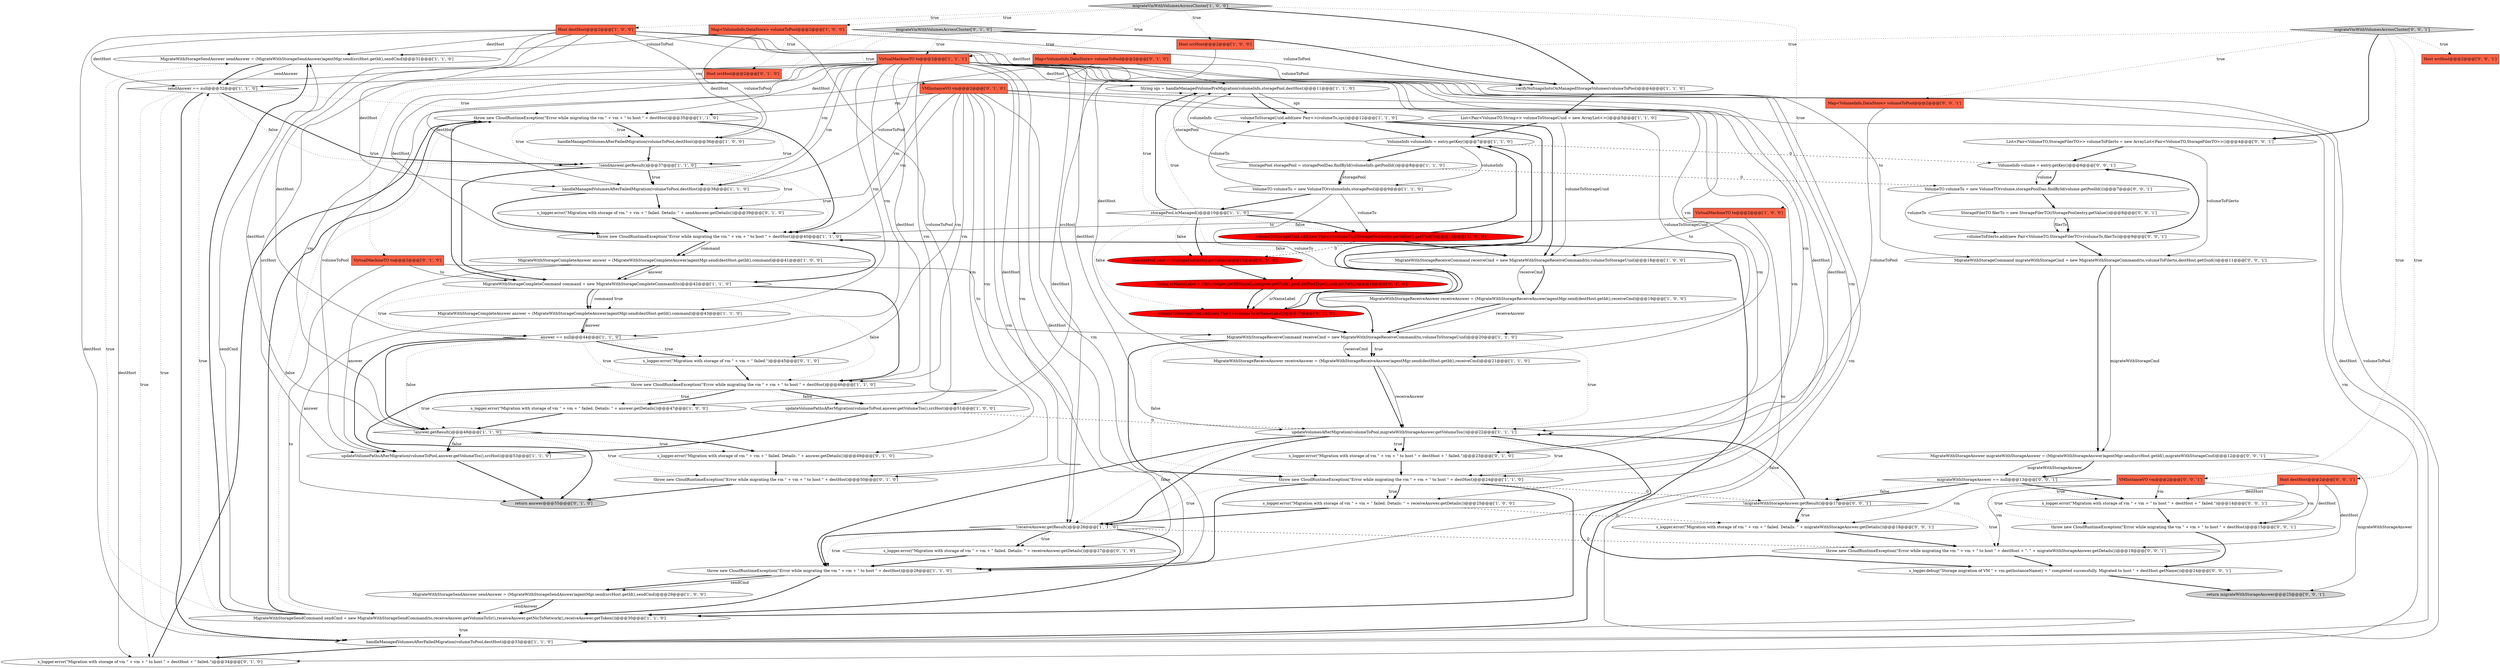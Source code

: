 digraph {
24 [style = filled, label = "MigrateWithStorageSendAnswer sendAnswer = (MigrateWithStorageSendAnswer)agentMgr.send(srcHost.getId(),sendCmd)@@@31@@@['1', '1', '0']", fillcolor = white, shape = ellipse image = "AAA0AAABBB1BBB"];
41 [style = filled, label = "MigrateWithStorageReceiveAnswer receiveAnswer = (MigrateWithStorageReceiveAnswer)agentMgr.send(destHost.getId(),receiveCmd)@@@19@@@['1', '0', '0']", fillcolor = white, shape = ellipse image = "AAA0AAABBB1BBB"];
12 [style = filled, label = "verifyNoSnapshotsOnManagedStorageVolumes(volumeToPool)@@@4@@@['1', '1', '0']", fillcolor = white, shape = ellipse image = "AAA0AAABBB1BBB"];
36 [style = filled, label = "throw new CloudRuntimeException(\"Error while migrating the vm \" + vm + \" to host \" + destHost)@@@35@@@['1', '1', '0']", fillcolor = white, shape = ellipse image = "AAA0AAABBB1BBB"];
69 [style = filled, label = "List<Pair<VolumeTO,StorageFilerTO>> volumeToFilerto = new ArrayList<Pair<VolumeTO,StorageFilerTO>>()@@@4@@@['0', '0', '1']", fillcolor = white, shape = ellipse image = "AAA0AAABBB3BBB"];
19 [style = filled, label = "s_logger.error(\"Migration with storage of vm \" + vm + \" failed. Details: \" + answer.getDetails())@@@47@@@['1', '0', '0']", fillcolor = white, shape = ellipse image = "AAA0AAABBB1BBB"];
27 [style = filled, label = "VirtualMachineTO to@@@2@@@['1', '1', '1']", fillcolor = tomato, shape = box image = "AAA0AAABBB1BBB"];
52 [style = filled, label = "return answer@@@55@@@['0', '1', '0']", fillcolor = lightgray, shape = ellipse image = "AAA0AAABBB2BBB"];
1 [style = filled, label = "VolumeTO volumeTo = new VolumeTO(volumeInfo,storagePool)@@@9@@@['1', '1', '0']", fillcolor = white, shape = ellipse image = "AAA0AAABBB1BBB"];
14 [style = filled, label = "MigrateWithStorageCompleteAnswer answer = (MigrateWithStorageCompleteAnswer)agentMgr.send(destHost.getId(),command)@@@41@@@['1', '0', '0']", fillcolor = white, shape = ellipse image = "AAA0AAABBB1BBB"];
64 [style = filled, label = "VolumeInfo volume = entry.getKey()@@@6@@@['0', '0', '1']", fillcolor = white, shape = ellipse image = "AAA0AAABBB3BBB"];
45 [style = filled, label = "String srNameLabel = CitrixHelper.getSRNameLabel(pool.getUuid(),pool.getPoolType(),pool.getPath())@@@16@@@['0', '1', '0']", fillcolor = red, shape = ellipse image = "AAA1AAABBB2BBB"];
74 [style = filled, label = "StorageFilerTO filerTo = new StorageFilerTO((StoragePool)entry.getValue())@@@8@@@['0', '0', '1']", fillcolor = white, shape = ellipse image = "AAA0AAABBB3BBB"];
78 [style = filled, label = "s_logger.error(\"Migration with storage of vm \" + vm + \" to host \" + destHost + \" failed.\")@@@14@@@['0', '0', '1']", fillcolor = white, shape = ellipse image = "AAA0AAABBB3BBB"];
15 [style = filled, label = "String iqn = handleManagedVolumePreMigration(volumeInfo,storagePool,destHost)@@@11@@@['1', '1', '0']", fillcolor = white, shape = ellipse image = "AAA0AAABBB1BBB"];
50 [style = filled, label = "Map<VolumeInfo,DataStore> volumeToPool@@@2@@@['0', '1', '0']", fillcolor = tomato, shape = box image = "AAA0AAABBB2BBB"];
21 [style = filled, label = "handleManagedVolumesAfterFailedMigration(volumeToPool,destHost)@@@38@@@['1', '1', '0']", fillcolor = white, shape = ellipse image = "AAA0AAABBB1BBB"];
70 [style = filled, label = "!migrateWithStorageAnswer.getResult()@@@17@@@['0', '0', '1']", fillcolor = white, shape = diamond image = "AAA0AAABBB3BBB"];
72 [style = filled, label = "MigrateWithStorageCommand migrateWithStorageCmd = new MigrateWithStorageCommand(to,volumeToFilerto,destHost.getGuid())@@@11@@@['0', '0', '1']", fillcolor = white, shape = ellipse image = "AAA0AAABBB3BBB"];
6 [style = filled, label = "throw new CloudRuntimeException(\"Error while migrating the vm \" + vm + \" to host \" + destHost)@@@24@@@['1', '1', '0']", fillcolor = white, shape = ellipse image = "AAA0AAABBB1BBB"];
33 [style = filled, label = "s_logger.error(\"Migration with storage of vm \" + vm + \" failed. Details: \" + receiveAnswer.getDetails())@@@25@@@['1', '0', '0']", fillcolor = white, shape = ellipse image = "AAA0AAABBB1BBB"];
39 [style = filled, label = "MigrateWithStorageReceiveAnswer receiveAnswer = (MigrateWithStorageReceiveAnswer)agentMgr.send(destHost.getId(),receiveCmd)@@@21@@@['1', '1', '0']", fillcolor = white, shape = ellipse image = "AAA0AAABBB1BBB"];
22 [style = filled, label = "volumeToStorageUuid.add(new Pair<>(volumeTo,iqn))@@@12@@@['1', '1', '0']", fillcolor = white, shape = ellipse image = "AAA0AAABBB1BBB"];
28 [style = filled, label = "throw new CloudRuntimeException(\"Error while migrating the vm \" + vm + \" to host \" + destHost)@@@46@@@['1', '1', '0']", fillcolor = white, shape = ellipse image = "AAA0AAABBB1BBB"];
54 [style = filled, label = "VMInstanceVO vm@@@2@@@['0', '1', '0']", fillcolor = tomato, shape = box image = "AAA0AAABBB2BBB"];
55 [style = filled, label = "StoragePool pool = (StoragePool)entry.getValue()@@@15@@@['0', '1', '0']", fillcolor = red, shape = ellipse image = "AAA1AAABBB2BBB"];
67 [style = filled, label = "VMInstanceVO vm@@@2@@@['0', '0', '1']", fillcolor = tomato, shape = box image = "AAA0AAABBB3BBB"];
16 [style = filled, label = "MigrateWithStorageReceiveCommand receiveCmd = new MigrateWithStorageReceiveCommand(to,volumeToStorageUuid)@@@18@@@['1', '0', '0']", fillcolor = white, shape = ellipse image = "AAA0AAABBB1BBB"];
23 [style = filled, label = "!receiveAnswer.getResult()@@@26@@@['1', '1', '0']", fillcolor = white, shape = diamond image = "AAA0AAABBB1BBB"];
51 [style = filled, label = "s_logger.error(\"Migration with storage of vm \" + vm + \" to host \" + destHost + \" failed.\")@@@23@@@['0', '1', '0']", fillcolor = white, shape = ellipse image = "AAA0AAABBB2BBB"];
47 [style = filled, label = "s_logger.error(\"Migration with storage of vm \" + vm + \" to host \" + destHost + \" failed.\")@@@34@@@['0', '1', '0']", fillcolor = white, shape = ellipse image = "AAA0AAABBB2BBB"];
2 [style = filled, label = "MigrateWithStorageCompleteCommand command = new MigrateWithStorageCompleteCommand(to)@@@42@@@['1', '1', '0']", fillcolor = white, shape = ellipse image = "AAA0AAABBB1BBB"];
35 [style = filled, label = "MigrateWithStorageCompleteAnswer answer = (MigrateWithStorageCompleteAnswer)agentMgr.send(destHost.getId(),command)@@@43@@@['1', '1', '0']", fillcolor = white, shape = ellipse image = "AAA0AAABBB1BBB"];
29 [style = filled, label = "throw new CloudRuntimeException(\"Error while migrating the vm \" + vm + \" to host \" + destHost)@@@28@@@['1', '1', '0']", fillcolor = white, shape = ellipse image = "AAA0AAABBB1BBB"];
58 [style = filled, label = "migrateVmWithVolumesAcrossCluster['0', '1', '0']", fillcolor = lightgray, shape = diamond image = "AAA0AAABBB2BBB"];
68 [style = filled, label = "MigrateWithStorageAnswer migrateWithStorageAnswer = (MigrateWithStorageAnswer)agentMgr.send(srcHost.getId(),migrateWithStorageCmd)@@@12@@@['0', '0', '1']", fillcolor = white, shape = ellipse image = "AAA0AAABBB3BBB"];
7 [style = filled, label = "Map<VolumeInfo,DataStore> volumeToPool@@@2@@@['1', '0', '0']", fillcolor = tomato, shape = box image = "AAA0AAABBB1BBB"];
77 [style = filled, label = "VolumeTO volumeTo = new VolumeTO(volume,storagePoolDao.findById(volume.getPoolId()))@@@7@@@['0', '0', '1']", fillcolor = white, shape = ellipse image = "AAA0AAABBB3BBB"];
9 [style = filled, label = "Host destHost@@@2@@@['1', '0', '0']", fillcolor = tomato, shape = box image = "AAA0AAABBB1BBB"];
43 [style = filled, label = "s_logger.error(\"Migration with storage of vm \" + vm + \" failed. Details: \" + receiveAnswer.getDetails())@@@27@@@['0', '1', '0']", fillcolor = white, shape = ellipse image = "AAA0AAABBB2BBB"];
56 [style = filled, label = "s_logger.error(\"Migration with storage of vm \" + vm + \" failed. Details: \" + answer.getDetails())@@@49@@@['0', '1', '0']", fillcolor = white, shape = ellipse image = "AAA0AAABBB2BBB"];
60 [style = filled, label = "s_logger.debug(\"Storage migration of VM \" + vm.getInstanceName() + \" completed successfully. Migrated to host \" + destHost.getName())@@@24@@@['0', '0', '1']", fillcolor = white, shape = ellipse image = "AAA0AAABBB3BBB"];
75 [style = filled, label = "s_logger.error(\"Migration with storage of vm \" + vm + \" failed. Details: \" + migrateWithStorageAnswer.getDetails())@@@18@@@['0', '0', '1']", fillcolor = white, shape = ellipse image = "AAA0AAABBB3BBB"];
46 [style = filled, label = "volumeToStorageUuid.add(new Pair<>(volumeTo,srNameLabel))@@@17@@@['0', '1', '0']", fillcolor = red, shape = ellipse image = "AAA1AAABBB2BBB"];
71 [style = filled, label = "return migrateWithStorageAnswer@@@25@@@['0', '0', '1']", fillcolor = lightgray, shape = ellipse image = "AAA0AAABBB3BBB"];
4 [style = filled, label = "Host srcHost@@@2@@@['1', '0', '0']", fillcolor = tomato, shape = box image = "AAA0AAABBB1BBB"];
10 [style = filled, label = "volumeToStorageUuid.add(new Pair<>(volumeTo,((StoragePool)entry.getValue()).getUuid()))@@@15@@@['1', '0', '0']", fillcolor = red, shape = ellipse image = "AAA1AAABBB1BBB"];
32 [style = filled, label = "storagePool.isManaged()@@@10@@@['1', '1', '0']", fillcolor = white, shape = diamond image = "AAA0AAABBB1BBB"];
48 [style = filled, label = "s_logger.error(\"Migration with storage of vm \" + vm + \" failed.\")@@@45@@@['0', '1', '0']", fillcolor = white, shape = ellipse image = "AAA0AAABBB2BBB"];
65 [style = filled, label = "Host srcHost@@@2@@@['0', '0', '1']", fillcolor = tomato, shape = box image = "AAA0AAABBB3BBB"];
44 [style = filled, label = "VirtualMachineTO to@@@2@@@['0', '1', '0']", fillcolor = tomato, shape = box image = "AAA0AAABBB2BBB"];
63 [style = filled, label = "throw new CloudRuntimeException(\"Error while migrating the vm \" + vm + \" to host \" + destHost + \". \" + migrateWithStorageAnswer.getDetails())@@@19@@@['0', '0', '1']", fillcolor = white, shape = ellipse image = "AAA0AAABBB3BBB"];
8 [style = filled, label = "updateVolumePathsAfterMigration(volumeToPool,answer.getVolumeTos(),srcHost)@@@53@@@['1', '1', '0']", fillcolor = white, shape = ellipse image = "AAA0AAABBB1BBB"];
26 [style = filled, label = "sendAnswer == null@@@32@@@['1', '1', '0']", fillcolor = white, shape = diamond image = "AAA0AAABBB1BBB"];
40 [style = filled, label = "answer == null@@@44@@@['1', '1', '0']", fillcolor = white, shape = diamond image = "AAA0AAABBB1BBB"];
62 [style = filled, label = "Map<VolumeInfo,DataStore> volumeToPool@@@2@@@['0', '0', '1']", fillcolor = tomato, shape = box image = "AAA0AAABBB3BBB"];
76 [style = filled, label = "migrateVmWithVolumesAcrossCluster['0', '0', '1']", fillcolor = lightgray, shape = diamond image = "AAA0AAABBB3BBB"];
18 [style = filled, label = "StoragePool storagePool = storagePoolDao.findById(volumeInfo.getPoolId())@@@8@@@['1', '1', '0']", fillcolor = white, shape = ellipse image = "AAA0AAABBB1BBB"];
30 [style = filled, label = "MigrateWithStorageReceiveCommand receiveCmd = new MigrateWithStorageReceiveCommand(to,volumeToStorageUuid)@@@20@@@['1', '1', '0']", fillcolor = white, shape = ellipse image = "AAA0AAABBB1BBB"];
5 [style = filled, label = "updateVolumePathsAfterMigration(volumeToPool,answer.getVolumeTos(),srcHost)@@@51@@@['1', '0', '0']", fillcolor = white, shape = ellipse image = "AAA0AAABBB1BBB"];
49 [style = filled, label = "s_logger.error(\"Migration with storage of vm \" + vm + \" failed. Details: \" + sendAnswer.getDetails())@@@39@@@['0', '1', '0']", fillcolor = white, shape = ellipse image = "AAA0AAABBB2BBB"];
25 [style = filled, label = "updateVolumesAfterMigration(volumeToPool,migrateWithStorageAnswer.getVolumeTos())@@@22@@@['1', '1', '1']", fillcolor = white, shape = ellipse image = "AAA0AAABBB1BBB"];
53 [style = filled, label = "Host srcHost@@@2@@@['0', '1', '0']", fillcolor = tomato, shape = box image = "AAA0AAABBB2BBB"];
61 [style = filled, label = "Host destHost@@@2@@@['0', '0', '1']", fillcolor = tomato, shape = box image = "AAA0AAABBB3BBB"];
37 [style = filled, label = "migrateVmWithVolumesAcrossCluster['1', '0', '0']", fillcolor = lightgray, shape = diamond image = "AAA0AAABBB1BBB"];
34 [style = filled, label = "handleManagedVolumesAfterFailedMigration(volumeToPool,destHost)@@@33@@@['1', '1', '0']", fillcolor = white, shape = ellipse image = "AAA0AAABBB1BBB"];
0 [style = filled, label = "List<Pair<VolumeTO,String>> volumeToStorageUuid = new ArrayList<>()@@@5@@@['1', '1', '0']", fillcolor = white, shape = ellipse image = "AAA0AAABBB1BBB"];
3 [style = filled, label = "VolumeInfo volumeInfo = entry.getKey()@@@7@@@['1', '1', '0']", fillcolor = white, shape = ellipse image = "AAA0AAABBB1BBB"];
57 [style = filled, label = "throw new CloudRuntimeException(\"Error while migrating the vm \" + vm + \" to host \" + destHost)@@@50@@@['0', '1', '0']", fillcolor = white, shape = ellipse image = "AAA0AAABBB2BBB"];
59 [style = filled, label = "migrateWithStorageAnswer == null@@@13@@@['0', '0', '1']", fillcolor = white, shape = diamond image = "AAA0AAABBB3BBB"];
11 [style = filled, label = "MigrateWithStorageSendAnswer sendAnswer = (MigrateWithStorageSendAnswer)agentMgr.send(srcHost.getId(),sendCmd)@@@29@@@['1', '0', '0']", fillcolor = white, shape = ellipse image = "AAA0AAABBB1BBB"];
73 [style = filled, label = "throw new CloudRuntimeException(\"Error while migrating the vm \" + vm + \" to host \" + destHost)@@@15@@@['0', '0', '1']", fillcolor = white, shape = ellipse image = "AAA0AAABBB3BBB"];
31 [style = filled, label = "!sendAnswer.getResult()@@@37@@@['1', '1', '0']", fillcolor = white, shape = diamond image = "AAA0AAABBB1BBB"];
66 [style = filled, label = "volumeToFilerto.add(new Pair<VolumeTO,StorageFilerTO>(volumeTo,filerTo))@@@9@@@['0', '0', '1']", fillcolor = white, shape = ellipse image = "AAA0AAABBB3BBB"];
38 [style = filled, label = "MigrateWithStorageSendCommand sendCmd = new MigrateWithStorageSendCommand(to,receiveAnswer.getVolumeToSr(),receiveAnswer.getNicToNetwork(),receiveAnswer.getToken())@@@30@@@['1', '1', '0']", fillcolor = white, shape = ellipse image = "AAA0AAABBB1BBB"];
13 [style = filled, label = "!answer.getResult()@@@48@@@['1', '1', '0']", fillcolor = white, shape = diamond image = "AAA0AAABBB1BBB"];
42 [style = filled, label = "throw new CloudRuntimeException(\"Error while migrating the vm \" + vm + \" to host \" + destHost)@@@40@@@['1', '1', '0']", fillcolor = white, shape = ellipse image = "AAA0AAABBB1BBB"];
17 [style = filled, label = "handleManagedVolumesAfterFailedMigration(volumeToPool,destHost)@@@36@@@['1', '0', '0']", fillcolor = white, shape = ellipse image = "AAA0AAABBB1BBB"];
20 [style = filled, label = "VirtualMachineTO to@@@2@@@['1', '0', '0']", fillcolor = tomato, shape = box image = "AAA0AAABBB1BBB"];
2->35 [style = bold, label=""];
54->51 [style = solid, label="vm"];
21->42 [style = bold, label=""];
27->28 [style = solid, label="destHost"];
26->31 [style = dotted, label="false"];
72->68 [style = solid, label="migrateWithStorageCmd"];
7->17 [style = solid, label="volumeToPool"];
27->39 [style = solid, label="vm"];
38->34 [style = dotted, label="true"];
44->30 [style = solid, label="to"];
76->61 [style = dotted, label="true"];
26->34 [style = bold, label=""];
40->28 [style = dotted, label="true"];
9->39 [style = solid, label="destHost"];
54->6 [style = solid, label="vm"];
60->71 [style = bold, label=""];
70->75 [style = dotted, label="true"];
6->70 [style = dashed, label="0"];
9->24 [style = solid, label="destHost"];
31->21 [style = bold, label=""];
36->21 [style = dotted, label="true"];
28->19 [style = dotted, label="true"];
5->25 [style = dashed, label="0"];
25->29 [style = bold, label=""];
77->66 [style = solid, label="volumeTo"];
64->77 [style = bold, label=""];
30->6 [style = bold, label=""];
54->28 [style = solid, label="vm"];
40->13 [style = bold, label=""];
58->12 [style = bold, label=""];
22->30 [style = bold, label=""];
59->78 [style = bold, label=""];
1->46 [style = solid, label="volumeTo"];
6->29 [style = bold, label=""];
3->18 [style = bold, label=""];
16->41 [style = bold, label=""];
27->51 [style = solid, label="destHost"];
23->29 [style = bold, label=""];
31->42 [style = dotted, label="true"];
31->21 [style = dotted, label="true"];
3->64 [style = dashed, label="0"];
32->55 [style = dotted, label="false"];
70->63 [style = dotted, label="true"];
28->52 [style = bold, label=""];
0->16 [style = solid, label="volumeToStorageUuid"];
1->10 [style = solid, label="volumeTo"];
36->2 [style = bold, label=""];
66->64 [style = bold, label=""];
70->25 [style = dotted, label="false"];
15->22 [style = solid, label="iqn"];
0->30 [style = solid, label="volumeToStorageUuid"];
43->29 [style = bold, label=""];
36->17 [style = bold, label=""];
30->39 [style = dotted, label="true"];
23->29 [style = dotted, label="true"];
35->52 [style = solid, label="answer"];
28->13 [style = dotted, label="true"];
2->28 [style = bold, label=""];
26->36 [style = dotted, label="true"];
76->67 [style = dotted, label="true"];
73->60 [style = bold, label=""];
61->78 [style = solid, label="destHost"];
54->48 [style = solid, label="vm"];
25->51 [style = bold, label=""];
32->15 [style = dotted, label="true"];
44->38 [style = solid, label="to"];
33->75 [style = dashed, label="0"];
27->36 [style = solid, label="destHost"];
0->3 [style = bold, label=""];
28->5 [style = bold, label=""];
42->2 [style = bold, label=""];
54->47 [style = solid, label="vm"];
13->8 [style = dotted, label="false"];
37->7 [style = dotted, label="true"];
58->53 [style = dotted, label="true"];
58->54 [style = dotted, label="true"];
3->1 [style = solid, label="volumeInfo"];
54->29 [style = solid, label="vm"];
27->21 [style = solid, label="vm"];
34->47 [style = bold, label=""];
77->74 [style = bold, label=""];
74->66 [style = solid, label="filerTo"];
31->2 [style = bold, label=""];
69->64 [style = bold, label=""];
23->43 [style = dotted, label="true"];
34->42 [style = bold, label=""];
16->41 [style = solid, label="receiveCmd"];
62->25 [style = solid, label="volumeToPool"];
56->57 [style = bold, label=""];
31->49 [style = dotted, label="true"];
40->48 [style = dotted, label="true"];
27->21 [style = solid, label="destHost"];
37->9 [style = dotted, label="true"];
69->72 [style = solid, label="volumeToFilerto"];
32->10 [style = bold, label=""];
36->31 [style = dotted, label="true"];
39->25 [style = solid, label="receiveAnswer"];
27->57 [style = solid, label="destHost"];
33->23 [style = bold, label=""];
38->24 [style = dotted, label="true"];
35->40 [style = bold, label=""];
9->21 [style = solid, label="destHost"];
41->30 [style = bold, label=""];
6->38 [style = bold, label=""];
30->6 [style = dotted, label="false"];
37->4 [style = dotted, label="true"];
32->46 [style = dotted, label="false"];
9->17 [style = solid, label="destHost"];
19->13 [style = bold, label=""];
67->75 [style = solid, label="vm"];
9->25 [style = solid, label="destHost"];
18->1 [style = bold, label=""];
76->65 [style = dotted, label="true"];
18->77 [style = dashed, label="0"];
4->5 [style = solid, label="srcHost"];
27->15 [style = solid, label="destHost"];
70->75 [style = bold, label=""];
9->40 [style = solid, label="destHost"];
20->29 [style = solid, label="to"];
28->19 [style = bold, label=""];
9->23 [style = solid, label="destHost"];
24->26 [style = solid, label="sendAnswer"];
37->20 [style = dotted, label="true"];
1->32 [style = bold, label=""];
25->6 [style = dotted, label="true"];
29->38 [style = bold, label=""];
9->15 [style = solid, label="destHost"];
39->25 [style = bold, label=""];
45->46 [style = bold, label=""];
48->28 [style = bold, label=""];
78->73 [style = bold, label=""];
6->33 [style = dotted, label="true"];
47->36 [style = bold, label=""];
59->78 [style = dotted, label="true"];
29->11 [style = bold, label=""];
50->21 [style = solid, label="volumeToPool"];
36->42 [style = bold, label=""];
67->73 [style = solid, label="vm"];
27->13 [style = solid, label="vm"];
18->15 [style = solid, label="storagePool"];
10->55 [style = dashed, label="0"];
9->26 [style = solid, label="destHost"];
68->59 [style = solid, label="migrateWithStorageAnswer"];
27->31 [style = solid, label="vm"];
29->11 [style = solid, label="sendCmd"];
1->22 [style = solid, label="volumeTo"];
38->24 [style = bold, label=""];
22->16 [style = bold, label=""];
54->43 [style = solid, label="vm"];
38->24 [style = solid, label="sendCmd"];
7->5 [style = solid, label="volumeToPool"];
44->2 [style = solid, label="to"];
11->38 [style = solid, label="sendAnswer"];
23->43 [style = bold, label=""];
51->6 [style = bold, label=""];
2->28 [style = dotted, label="false"];
8->52 [style = bold, label=""];
54->36 [style = solid, label="vm"];
37->12 [style = bold, label=""];
15->22 [style = bold, label=""];
42->14 [style = bold, label=""];
23->63 [style = dashed, label="0"];
74->66 [style = bold, label=""];
67->78 [style = solid, label="vm"];
24->26 [style = bold, label=""];
26->31 [style = bold, label=""];
46->30 [style = bold, label=""];
63->60 [style = bold, label=""];
42->14 [style = solid, label="command"];
2->35 [style = solid, label="command"];
61->63 [style = solid, label="destHost"];
10->16 [style = bold, label=""];
50->12 [style = solid, label="volumeToPool"];
27->34 [style = solid, label="vm"];
30->25 [style = dotted, label="true"];
14->8 [style = solid, label="answer"];
54->57 [style = solid, label="vm"];
6->33 [style = bold, label=""];
59->70 [style = bold, label=""];
2->35 [style = dotted, label="true"];
27->34 [style = solid, label="destHost"];
68->71 [style = solid, label="migrateWithStorageAnswer"];
18->1 [style = solid, label="storagePool"];
54->42 [style = solid, label="vm"];
21->49 [style = bold, label=""];
14->2 [style = bold, label=""];
30->39 [style = solid, label="receiveCmd"];
27->25 [style = solid, label="vm"];
37->27 [style = dotted, label="true"];
3->15 [style = solid, label="volumeInfo"];
46->3 [style = bold, label=""];
64->77 [style = solid, label="volume"];
32->22 [style = dotted, label="true"];
49->42 [style = bold, label=""];
5->8 [style = bold, label=""];
32->10 [style = dotted, label="false"];
26->47 [style = dotted, label="true"];
53->8 [style = solid, label="srcHost"];
27->19 [style = solid, label="vm"];
35->40 [style = solid, label="answer"];
61->73 [style = solid, label="destHost"];
11->38 [style = bold, label=""];
50->8 [style = solid, label="volumeToPool"];
40->48 [style = bold, label=""];
27->26 [style = solid, label="vm"];
27->40 [style = solid, label="vm"];
25->23 [style = bold, label=""];
26->34 [style = dotted, label="true"];
58->27 [style = dotted, label="true"];
17->31 [style = bold, label=""];
14->2 [style = solid, label="answer"];
27->47 [style = solid, label="destHost"];
28->5 [style = dotted, label="false"];
7->12 [style = solid, label="volumeToPool"];
41->30 [style = solid, label="receiveAnswer"];
6->23 [style = dotted, label="true"];
25->51 [style = dotted, label="true"];
10->3 [style = bold, label=""];
38->36 [style = bold, label=""];
2->40 [style = dotted, label="true"];
7->24 [style = solid, label="volumeToPool"];
40->13 [style = dotted, label="false"];
9->13 [style = solid, label="destHost"];
27->23 [style = solid, label="vm"];
12->0 [style = bold, label=""];
54->49 [style = solid, label="vm"];
27->35 [style = solid, label="vm"];
75->63 [style = bold, label=""];
57->52 [style = bold, label=""];
22->3 [style = bold, label=""];
38->26 [style = dotted, label="true"];
38->36 [style = dotted, label="false"];
50->34 [style = solid, label="volumeToPool"];
67->63 [style = solid, label="vm"];
58->44 [style = dotted, label="true"];
27->42 [style = solid, label="destHost"];
20->42 [style = solid, label="to"];
13->56 [style = bold, label=""];
32->55 [style = bold, label=""];
9->34 [style = solid, label="destHost"];
13->57 [style = dotted, label="true"];
27->72 [style = solid, label="to"];
36->17 [style = dotted, label="true"];
59->70 [style = dotted, label="false"];
27->29 [style = solid, label="destHost"];
58->50 [style = dotted, label="true"];
32->45 [style = dotted, label="false"];
76->27 [style = dotted, label="true"];
23->38 [style = bold, label=""];
68->59 [style = bold, label=""];
76->69 [style = bold, label=""];
32->15 [style = bold, label=""];
66->72 [style = bold, label=""];
30->39 [style = bold, label=""];
27->33 [style = solid, label="vm"];
54->56 [style = solid, label="vm"];
13->56 [style = dotted, label="true"];
45->46 [style = solid, label="srNameLabel"];
27->6 [style = solid, label="destHost"];
59->73 [style = dotted, label="true"];
25->23 [style = dotted, label="false"];
20->16 [style = solid, label="to"];
13->8 [style = bold, label=""];
70->25 [style = bold, label=""];
72->68 [style = bold, label=""];
25->60 [style = bold, label=""];
76->62 [style = dotted, label="true"];
55->45 [style = bold, label=""];
40->8 [style = bold, label=""];
}
